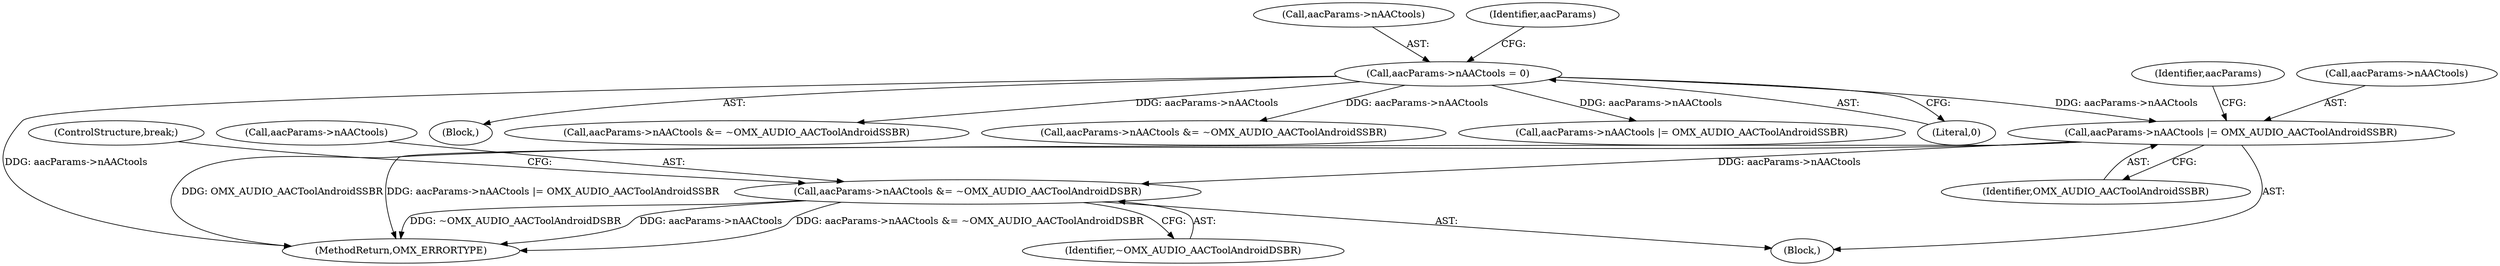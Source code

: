 digraph "0_Android_295c883fe3105b19bcd0f9e07d54c6b589fc5bff_4@pointer" {
"1000253" [label="(Call,aacParams->nAACtools |= OMX_AUDIO_AACToolAndroidSSBR)"];
"1000191" [label="(Call,aacParams->nAACtools = 0)"];
"1000258" [label="(Call,aacParams->nAACtools &= ~OMX_AUDIO_AACToolAndroidDSBR)"];
"1000195" [label="(Literal,0)"];
"1000158" [label="(Block,)"];
"1000284" [label="(Call,aacParams->nAACtools &= ~OMX_AUDIO_AACToolAndroidSSBR)"];
"1000259" [label="(Call,aacParams->nAACtools)"];
"1000254" [label="(Call,aacParams->nAACtools)"];
"1000260" [label="(Identifier,aacParams)"];
"1000263" [label="(ControlStructure,break;)"];
"1000192" [label="(Call,aacParams->nAACtools)"];
"1000265" [label="(Call,aacParams->nAACtools &= ~OMX_AUDIO_AACToolAndroidSSBR)"];
"1000382" [label="(MethodReturn,OMX_ERRORTYPE)"];
"1000258" [label="(Call,aacParams->nAACtools &= ~OMX_AUDIO_AACToolAndroidDSBR)"];
"1000198" [label="(Identifier,aacParams)"];
"1000241" [label="(Call,aacParams->nAACtools |= OMX_AUDIO_AACToolAndroidSSBR)"];
"1000257" [label="(Identifier,OMX_AUDIO_AACToolAndroidSSBR)"];
"1000253" [label="(Call,aacParams->nAACtools |= OMX_AUDIO_AACToolAndroidSSBR)"];
"1000239" [label="(Block,)"];
"1000191" [label="(Call,aacParams->nAACtools = 0)"];
"1000262" [label="(Identifier,~OMX_AUDIO_AACToolAndroidDSBR)"];
"1000253" -> "1000239"  [label="AST: "];
"1000253" -> "1000257"  [label="CFG: "];
"1000254" -> "1000253"  [label="AST: "];
"1000257" -> "1000253"  [label="AST: "];
"1000260" -> "1000253"  [label="CFG: "];
"1000253" -> "1000382"  [label="DDG: aacParams->nAACtools |= OMX_AUDIO_AACToolAndroidSSBR"];
"1000253" -> "1000382"  [label="DDG: OMX_AUDIO_AACToolAndroidSSBR"];
"1000191" -> "1000253"  [label="DDG: aacParams->nAACtools"];
"1000253" -> "1000258"  [label="DDG: aacParams->nAACtools"];
"1000191" -> "1000158"  [label="AST: "];
"1000191" -> "1000195"  [label="CFG: "];
"1000192" -> "1000191"  [label="AST: "];
"1000195" -> "1000191"  [label="AST: "];
"1000198" -> "1000191"  [label="CFG: "];
"1000191" -> "1000382"  [label="DDG: aacParams->nAACtools"];
"1000191" -> "1000241"  [label="DDG: aacParams->nAACtools"];
"1000191" -> "1000265"  [label="DDG: aacParams->nAACtools"];
"1000191" -> "1000284"  [label="DDG: aacParams->nAACtools"];
"1000258" -> "1000239"  [label="AST: "];
"1000258" -> "1000262"  [label="CFG: "];
"1000259" -> "1000258"  [label="AST: "];
"1000262" -> "1000258"  [label="AST: "];
"1000263" -> "1000258"  [label="CFG: "];
"1000258" -> "1000382"  [label="DDG: aacParams->nAACtools"];
"1000258" -> "1000382"  [label="DDG: aacParams->nAACtools &= ~OMX_AUDIO_AACToolAndroidDSBR"];
"1000258" -> "1000382"  [label="DDG: ~OMX_AUDIO_AACToolAndroidDSBR"];
}
